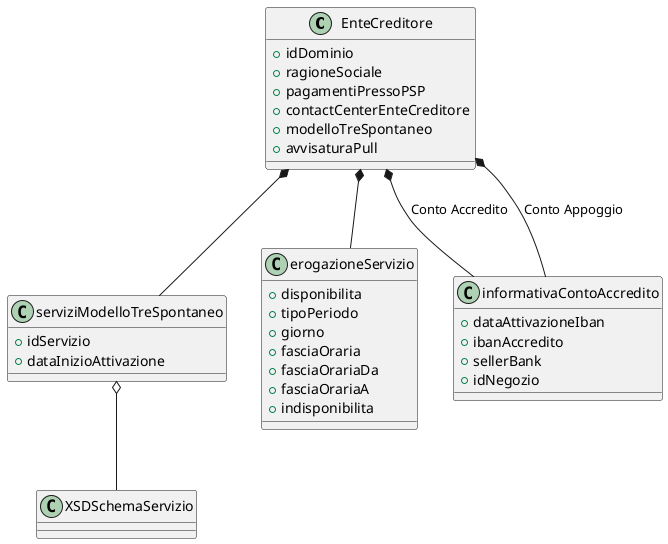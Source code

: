 @startuml



class EnteCreditore {
+idDominio
+ragioneSociale
+pagamentiPressoPSP
+contactCenterEnteCreditore
+modelloTreSpontaneo
+avvisaturaPull


}


class serviziModelloTreSpontaneo {
+idServizio
+dataInizioAttivazione
}

class erogazioneServizio {
+disponibilita
+tipoPeriodo
+giorno
+fasciaOraria
+fasciaOrariaDa
+fasciaOrariaA
+indisponibilita
}

class XSDSchemaServizio {
}

class informativaContoAccredito {
+dataAttivazioneIban
+ibanAccredito
+sellerBank
+idNegozio
}





EnteCreditore *-- serviziModelloTreSpontaneo
EnteCreditore *-- erogazioneServizio
EnteCreditore *-- informativaContoAccredito : Conto Accredito
EnteCreditore *-- informativaContoAccredito : Conto Appoggio
serviziModelloTreSpontaneo o-- XSDSchemaServizio

@enduml